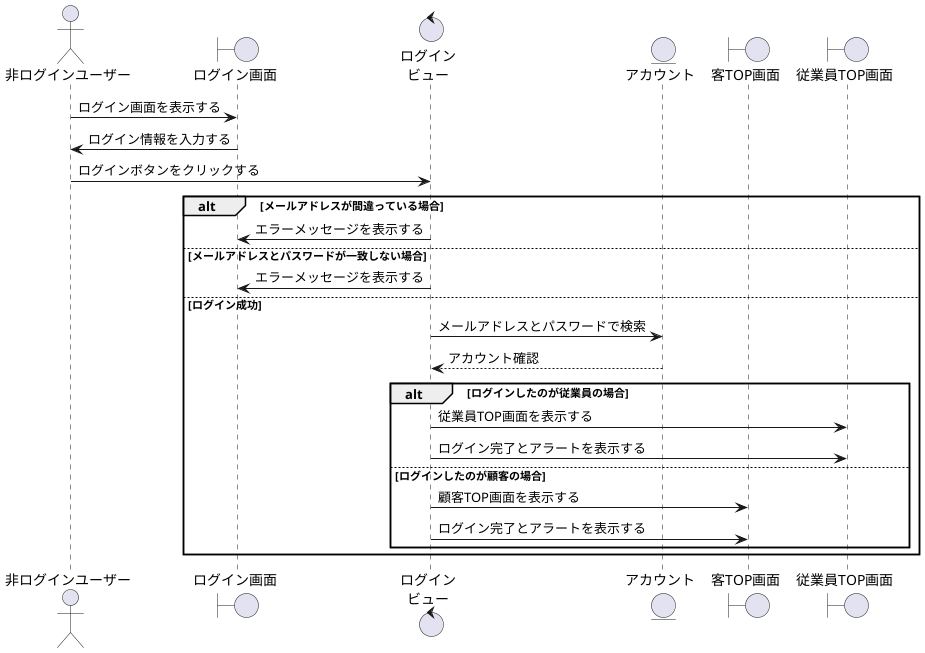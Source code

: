 @startuml login
actor "非ログインユーザー" as nonlogin
boundary "ログイン画面" as log
control "ログイン\nビュー" as logv
entity "アカウント" as account
boundary "客TOP画面" as kyaku_top
boundary "従業員TOP画面" as juugyouin_top
 
nonlogin -> log: ログイン画面を表示する

nonlogin <- log: ログイン情報を入力する

nonlogin -> logv: ログインボタンをクリックする
 
alt メールアドレスが間違っている場合
    logv -> log: エラーメッセージを表示する
else メールアドレスとパスワードが一致しない場合
    logv -> log: エラーメッセージを表示する
else ログイン成功

    logv -> account: メールアドレスとパスワードで検索
    account --> logv: アカウント確認
    alt ログインしたのが従業員の場合
        logv -> juugyouin_top: 従業員TOP画面を表示する
        logv -> juugyouin_top:ログイン完了とアラートを表示する
    else ログインしたのが顧客の場合
        logv -> kyaku_top: 顧客TOP画面を表示する
        logv -> kyaku_top:ログイン完了とアラートを表示する
    end
end
@enduml